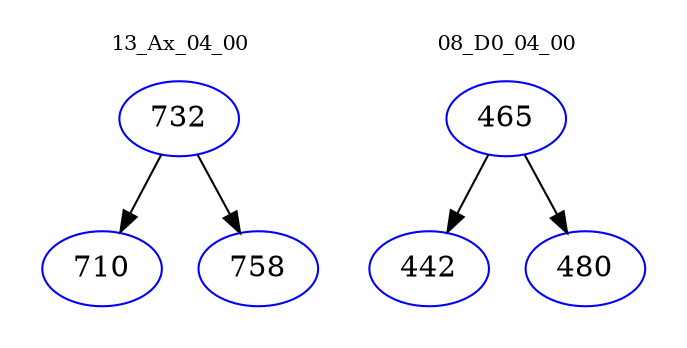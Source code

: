 digraph{
subgraph cluster_0 {
color = white
label = "13_Ax_04_00";
fontsize=10;
T0_732 [label="732", color="blue"]
T0_732 -> T0_710 [color="black"]
T0_710 [label="710", color="blue"]
T0_732 -> T0_758 [color="black"]
T0_758 [label="758", color="blue"]
}
subgraph cluster_1 {
color = white
label = "08_D0_04_00";
fontsize=10;
T1_465 [label="465", color="blue"]
T1_465 -> T1_442 [color="black"]
T1_442 [label="442", color="blue"]
T1_465 -> T1_480 [color="black"]
T1_480 [label="480", color="blue"]
}
}
